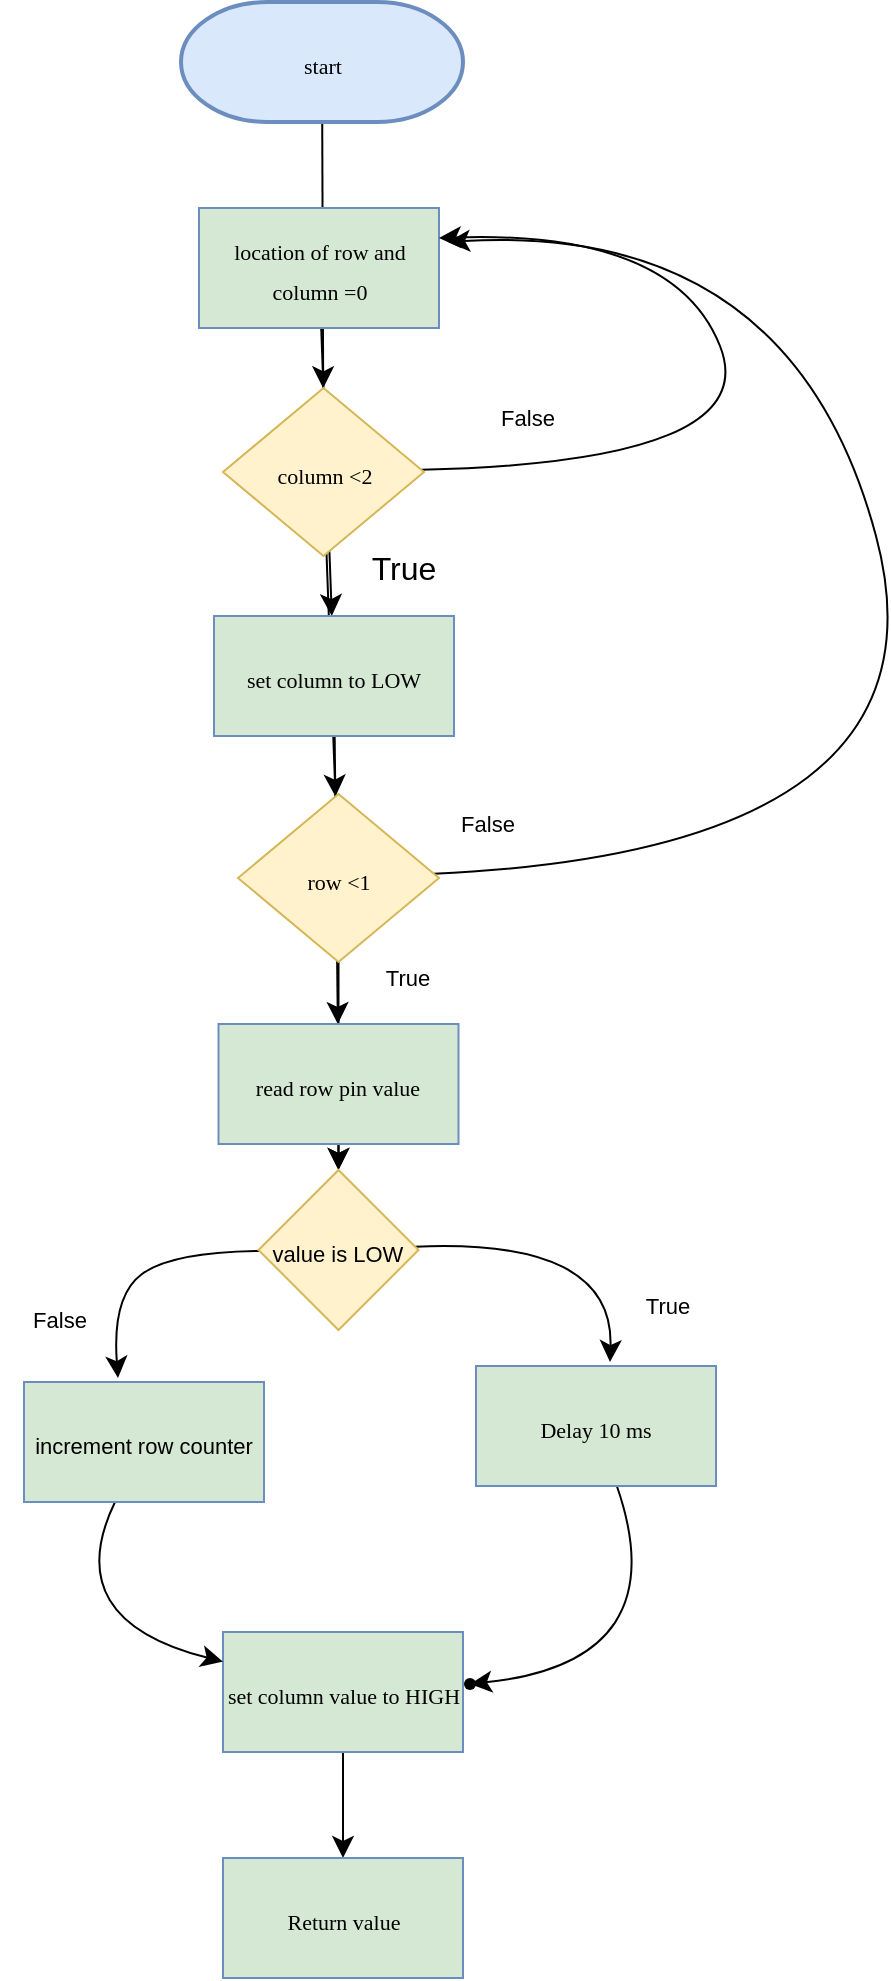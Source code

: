 <mxfile version="21.3.2" type="device">
  <diagram name="Page-1" id="2p3OMXB9fcw7YmH-TXFI">
    <mxGraphModel dx="1690" dy="1554" grid="1" gridSize="10" guides="1" tooltips="1" connect="1" arrows="1" fold="1" page="1" pageScale="1" pageWidth="850" pageHeight="1100" math="0" shadow="0">
      <root>
        <mxCell id="0" />
        <mxCell id="1" parent="0" />
        <mxCell id="irvj4OvExT9gKd955zVb-1" value="" style="edgeStyle=none;curved=1;rounded=0;orthogonalLoop=1;jettySize=auto;html=1;fontSize=12;startSize=8;endSize=8;" edge="1" parent="1" source="irvj4OvExT9gKd955zVb-2" target="irvj4OvExT9gKd955zVb-7">
          <mxGeometry relative="1" as="geometry" />
        </mxCell>
        <mxCell id="irvj4OvExT9gKd955zVb-2" value="&lt;font face=&quot;calibri&quot; style=&quot;font-size: 11px;&quot;&gt;start&lt;/font&gt;" style="strokeWidth=2;html=1;shape=mxgraph.flowchart.terminator;whiteSpace=wrap;fontSize=16;fillColor=#dae8fc;strokeColor=#6c8ebf;" vertex="1" parent="1">
          <mxGeometry x="-265.5" y="-46" width="141" height="60" as="geometry" />
        </mxCell>
        <mxCell id="irvj4OvExT9gKd955zVb-3" value="" style="edgeStyle=none;curved=1;rounded=0;orthogonalLoop=1;jettySize=auto;html=1;fontSize=12;startSize=8;endSize=8;" edge="1" parent="1" source="irvj4OvExT9gKd955zVb-4" target="irvj4OvExT9gKd955zVb-9">
          <mxGeometry relative="1" as="geometry" />
        </mxCell>
        <mxCell id="irvj4OvExT9gKd955zVb-4" value="&lt;font style=&quot;font-size: 11px;&quot; face=&quot;calribri&quot;&gt;location of row and column =0&lt;/font&gt;" style="rounded=0;whiteSpace=wrap;html=1;fontSize=16;fillColor=#d5e8d4;strokeColor=#6c8ebf;" vertex="1" parent="1">
          <mxGeometry x="-256.5" y="57" width="120" height="60" as="geometry" />
        </mxCell>
        <mxCell id="irvj4OvExT9gKd955zVb-5" value="" style="edgeStyle=none;curved=1;rounded=0;orthogonalLoop=1;jettySize=auto;html=1;fontSize=12;startSize=8;endSize=8;" edge="1" parent="1" source="irvj4OvExT9gKd955zVb-7" target="irvj4OvExT9gKd955zVb-12">
          <mxGeometry relative="1" as="geometry" />
        </mxCell>
        <mxCell id="irvj4OvExT9gKd955zVb-6" style="edgeStyle=none;curved=1;rounded=0;orthogonalLoop=1;jettySize=auto;html=1;fontSize=12;startSize=8;endSize=8;entryX=1;entryY=0.25;entryDx=0;entryDy=0;" edge="1" parent="1" source="irvj4OvExT9gKd955zVb-7" target="irvj4OvExT9gKd955zVb-4">
          <mxGeometry relative="1" as="geometry">
            <mxPoint x="-19" y="189" as="targetPoint" />
            <Array as="points">
              <mxPoint x="27" y="184" />
              <mxPoint x="-19" y="68" />
            </Array>
          </mxGeometry>
        </mxCell>
        <mxCell id="irvj4OvExT9gKd955zVb-7" value="&lt;font style=&quot;font-size: 11px;&quot; face=&quot;calribri&quot;&gt;column &amp;lt;2&lt;/font&gt;" style="rhombus;whiteSpace=wrap;html=1;fontSize=16;fillColor=#fff2cc;strokeColor=#d6b656;" vertex="1" parent="1">
          <mxGeometry x="-244.5" y="147" width="100.5" height="84" as="geometry" />
        </mxCell>
        <mxCell id="irvj4OvExT9gKd955zVb-8" value="" style="edgeStyle=none;curved=1;rounded=0;orthogonalLoop=1;jettySize=auto;html=1;fontSize=12;startSize=8;endSize=8;" edge="1" parent="1" source="irvj4OvExT9gKd955zVb-9" target="irvj4OvExT9gKd955zVb-14">
          <mxGeometry relative="1" as="geometry" />
        </mxCell>
        <mxCell id="irvj4OvExT9gKd955zVb-9" value="&lt;font face=&quot;calribri&quot; style=&quot;font-size: 11px;&quot;&gt;set column to LOW&lt;/font&gt;" style="rounded=0;whiteSpace=wrap;html=1;fontSize=16;fillColor=#d5e8d4;strokeColor=#6c8ebf;" vertex="1" parent="1">
          <mxGeometry x="-249" y="261" width="120" height="60" as="geometry" />
        </mxCell>
        <mxCell id="irvj4OvExT9gKd955zVb-10" value="" style="edgeStyle=none;curved=1;rounded=0;orthogonalLoop=1;jettySize=auto;html=1;fontSize=12;startSize=8;endSize=8;" edge="1" parent="1" source="irvj4OvExT9gKd955zVb-12" target="irvj4OvExT9gKd955zVb-17">
          <mxGeometry relative="1" as="geometry" />
        </mxCell>
        <mxCell id="irvj4OvExT9gKd955zVb-11" style="edgeStyle=none;curved=1;rounded=0;orthogonalLoop=1;jettySize=auto;html=1;fontSize=12;startSize=8;endSize=8;" edge="1" parent="1" source="irvj4OvExT9gKd955zVb-12">
          <mxGeometry relative="1" as="geometry">
            <mxPoint x="-132" y="74" as="targetPoint" />
            <Array as="points">
              <mxPoint x="124" y="378" />
              <mxPoint x="40" y="64" />
            </Array>
          </mxGeometry>
        </mxCell>
        <mxCell id="irvj4OvExT9gKd955zVb-12" value="&lt;font face=&quot;calribri&quot; style=&quot;font-size: 11px;&quot;&gt;row &amp;lt;1&lt;/font&gt;" style="rhombus;whiteSpace=wrap;html=1;fontSize=16;fillColor=#fff2cc;strokeColor=#d6b656;" vertex="1" parent="1">
          <mxGeometry x="-237" y="350" width="100.5" height="84" as="geometry" />
        </mxCell>
        <mxCell id="irvj4OvExT9gKd955zVb-13" value="" style="edgeStyle=none;curved=1;rounded=0;orthogonalLoop=1;jettySize=auto;html=1;fontSize=12;startSize=8;endSize=8;entryX=0.5;entryY=0;entryDx=0;entryDy=0;" edge="1" parent="1" source="irvj4OvExT9gKd955zVb-14" target="irvj4OvExT9gKd955zVb-17">
          <mxGeometry relative="1" as="geometry" />
        </mxCell>
        <mxCell id="irvj4OvExT9gKd955zVb-14" value="&lt;font style=&quot;font-size: 11px;&quot; face=&quot;calribri&quot;&gt;read row pin value&lt;/font&gt;" style="rounded=0;whiteSpace=wrap;html=1;fontSize=16;fillColor=#d5e8d4;strokeColor=#6c8ebf;" vertex="1" parent="1">
          <mxGeometry x="-246.75" y="465" width="120" height="60" as="geometry" />
        </mxCell>
        <mxCell id="irvj4OvExT9gKd955zVb-15" value="" style="edgeStyle=none;curved=1;rounded=0;orthogonalLoop=1;jettySize=auto;html=1;fontSize=12;startSize=8;endSize=8;" edge="1" parent="1" source="irvj4OvExT9gKd955zVb-17">
          <mxGeometry relative="1" as="geometry">
            <mxPoint x="-51" y="634" as="targetPoint" />
            <Array as="points">
              <mxPoint x="-49" y="572" />
            </Array>
          </mxGeometry>
        </mxCell>
        <mxCell id="irvj4OvExT9gKd955zVb-16" value="" style="edgeStyle=none;curved=1;rounded=0;orthogonalLoop=1;jettySize=auto;html=1;fontSize=12;startSize=8;endSize=8;" edge="1" parent="1" source="irvj4OvExT9gKd955zVb-17">
          <mxGeometry relative="1" as="geometry">
            <mxPoint x="-297" y="642" as="targetPoint" />
            <Array as="points">
              <mxPoint x="-270" y="579" />
              <mxPoint x="-300" y="601" />
            </Array>
          </mxGeometry>
        </mxCell>
        <mxCell id="irvj4OvExT9gKd955zVb-17" value="&lt;font style=&quot;font-size: 11px;&quot;&gt;value is LOW&lt;/font&gt;" style="rhombus;whiteSpace=wrap;html=1;fontSize=16;fillColor=#fff2cc;strokeColor=#d6b656;" vertex="1" parent="1">
          <mxGeometry x="-226.75" y="538" width="80" height="80" as="geometry" />
        </mxCell>
        <mxCell id="irvj4OvExT9gKd955zVb-18" value="" style="edgeStyle=none;curved=1;rounded=0;orthogonalLoop=1;jettySize=auto;html=1;fontSize=12;startSize=8;endSize=8;" edge="1" parent="1" source="irvj4OvExT9gKd955zVb-19" target="irvj4OvExT9gKd955zVb-24">
          <mxGeometry relative="1" as="geometry">
            <Array as="points">
              <mxPoint x="-17" y="784" />
            </Array>
          </mxGeometry>
        </mxCell>
        <mxCell id="irvj4OvExT9gKd955zVb-19" value="&lt;font style=&quot;font-size: 11px;&quot; face=&quot;calribri&quot;&gt;Delay 10 ms&lt;/font&gt;" style="rounded=0;whiteSpace=wrap;html=1;fontSize=16;fillColor=#d5e8d4;strokeColor=#6c8ebf;" vertex="1" parent="1">
          <mxGeometry x="-118" y="636" width="120" height="60" as="geometry" />
        </mxCell>
        <mxCell id="irvj4OvExT9gKd955zVb-20" value="" style="edgeStyle=none;curved=1;rounded=0;orthogonalLoop=1;jettySize=auto;html=1;fontSize=12;startSize=8;endSize=8;" edge="1" parent="1" source="irvj4OvExT9gKd955zVb-21" target="irvj4OvExT9gKd955zVb-31">
          <mxGeometry relative="1" as="geometry" />
        </mxCell>
        <mxCell id="irvj4OvExT9gKd955zVb-21" value="&lt;font style=&quot;font-size: 11px;&quot; face=&quot;calribri&quot;&gt;set column value to HIGH&lt;/font&gt;" style="rounded=0;whiteSpace=wrap;html=1;fontSize=16;fillColor=#d5e8d4;strokeColor=#6c8ebf;" vertex="1" parent="1">
          <mxGeometry x="-244.5" y="769" width="120" height="60" as="geometry" />
        </mxCell>
        <mxCell id="irvj4OvExT9gKd955zVb-22" value="" style="edgeStyle=none;curved=1;rounded=0;orthogonalLoop=1;jettySize=auto;html=1;fontSize=12;startSize=8;endSize=8;" edge="1" parent="1" source="irvj4OvExT9gKd955zVb-23" target="irvj4OvExT9gKd955zVb-21">
          <mxGeometry relative="1" as="geometry">
            <Array as="points">
              <mxPoint x="-327" y="763" />
            </Array>
          </mxGeometry>
        </mxCell>
        <mxCell id="irvj4OvExT9gKd955zVb-23" value="&lt;font style=&quot;font-size: 11px;&quot;&gt;increment row counter&lt;/font&gt;" style="rounded=0;whiteSpace=wrap;html=1;fontSize=16;fillColor=#d5e8d4;strokeColor=#6c8ebf;" vertex="1" parent="1">
          <mxGeometry x="-344" y="644" width="120" height="60" as="geometry" />
        </mxCell>
        <mxCell id="irvj4OvExT9gKd955zVb-24" value="" style="shape=waypoint;sketch=0;size=6;pointerEvents=1;points=[];fillColor=default;resizable=0;rotatable=0;perimeter=centerPerimeter;snapToPoint=1;fontSize=16;rounded=0;" vertex="1" parent="1">
          <mxGeometry x="-131" y="785" width="20" height="20" as="geometry" />
        </mxCell>
        <mxCell id="irvj4OvExT9gKd955zVb-25" value="False" style="text;strokeColor=none;fillColor=none;html=1;align=center;verticalAlign=middle;whiteSpace=wrap;rounded=0;fontSize=11;" vertex="1" parent="1">
          <mxGeometry x="-122" y="147" width="60" height="30" as="geometry" />
        </mxCell>
        <mxCell id="irvj4OvExT9gKd955zVb-26" value="True" style="text;strokeColor=none;fillColor=none;html=1;align=center;verticalAlign=middle;whiteSpace=wrap;rounded=0;fontSize=16;" vertex="1" parent="1">
          <mxGeometry x="-184.5" y="222" width="60" height="30" as="geometry" />
        </mxCell>
        <mxCell id="irvj4OvExT9gKd955zVb-27" value="True" style="text;strokeColor=none;fillColor=none;html=1;align=center;verticalAlign=middle;whiteSpace=wrap;rounded=0;fontSize=11;" vertex="1" parent="1">
          <mxGeometry x="-182" y="427" width="60" height="30" as="geometry" />
        </mxCell>
        <mxCell id="irvj4OvExT9gKd955zVb-28" value="False" style="text;strokeColor=none;fillColor=none;html=1;align=center;verticalAlign=middle;whiteSpace=wrap;rounded=0;fontSize=11;" vertex="1" parent="1">
          <mxGeometry x="-142" y="350" width="60" height="30" as="geometry" />
        </mxCell>
        <mxCell id="irvj4OvExT9gKd955zVb-29" value="False" style="text;strokeColor=none;fillColor=none;html=1;align=center;verticalAlign=middle;whiteSpace=wrap;rounded=0;fontSize=11;" vertex="1" parent="1">
          <mxGeometry x="-356" y="598" width="60" height="30" as="geometry" />
        </mxCell>
        <mxCell id="irvj4OvExT9gKd955zVb-30" value="True" style="text;strokeColor=none;fillColor=none;html=1;align=center;verticalAlign=middle;whiteSpace=wrap;rounded=0;fontSize=11;" vertex="1" parent="1">
          <mxGeometry x="-52" y="591" width="60" height="30" as="geometry" />
        </mxCell>
        <mxCell id="irvj4OvExT9gKd955zVb-31" value="&lt;font style=&quot;font-size: 11px;&quot; face=&quot;calribri&quot;&gt;Return value&lt;/font&gt;" style="rounded=0;whiteSpace=wrap;html=1;fontSize=16;fillColor=#d5e8d4;strokeColor=#6c8ebf;" vertex="1" parent="1">
          <mxGeometry x="-244.5" y="882" width="120" height="60" as="geometry" />
        </mxCell>
      </root>
    </mxGraphModel>
  </diagram>
</mxfile>
